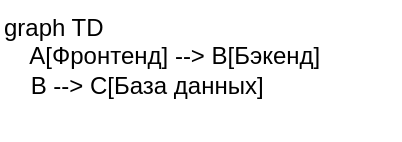 <mxfile version="24.2.1" type="github">
  <diagram name="Страница — 1" id="x4DThg14Sq1mkyklbQ8y">
    <mxGraphModel dx="1242" dy="820" grid="1" gridSize="10" guides="1" tooltips="1" connect="1" arrows="1" fold="1" page="1" pageScale="1" pageWidth="827" pageHeight="1169" math="0" shadow="0">
      <root>
        <mxCell id="0" />
        <mxCell id="1" parent="0" />
        <mxCell id="FURGgTDJ83B7R_4V4JmS-1" value="graph TD&#xa;    A[Фронтенд] --&gt; B[Бэкенд]&#xa;    B --&gt; C[База данных]" style="text;whiteSpace=wrap;" vertex="1" parent="1">
          <mxGeometry x="530" y="180" width="200" height="70" as="geometry" />
        </mxCell>
      </root>
    </mxGraphModel>
  </diagram>
</mxfile>
